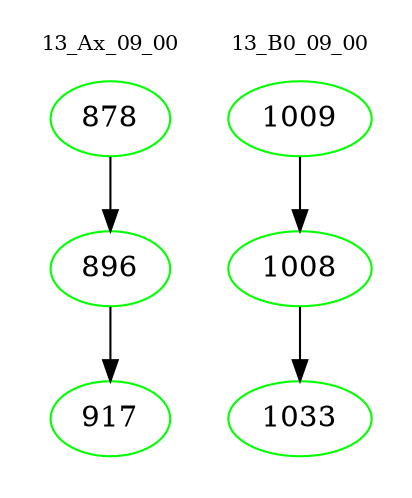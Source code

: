digraph{
subgraph cluster_0 {
color = white
label = "13_Ax_09_00";
fontsize=10;
T0_878 [label="878", color="green"]
T0_878 -> T0_896 [color="black"]
T0_896 [label="896", color="green"]
T0_896 -> T0_917 [color="black"]
T0_917 [label="917", color="green"]
}
subgraph cluster_1 {
color = white
label = "13_B0_09_00";
fontsize=10;
T1_1009 [label="1009", color="green"]
T1_1009 -> T1_1008 [color="black"]
T1_1008 [label="1008", color="green"]
T1_1008 -> T1_1033 [color="black"]
T1_1033 [label="1033", color="green"]
}
}

